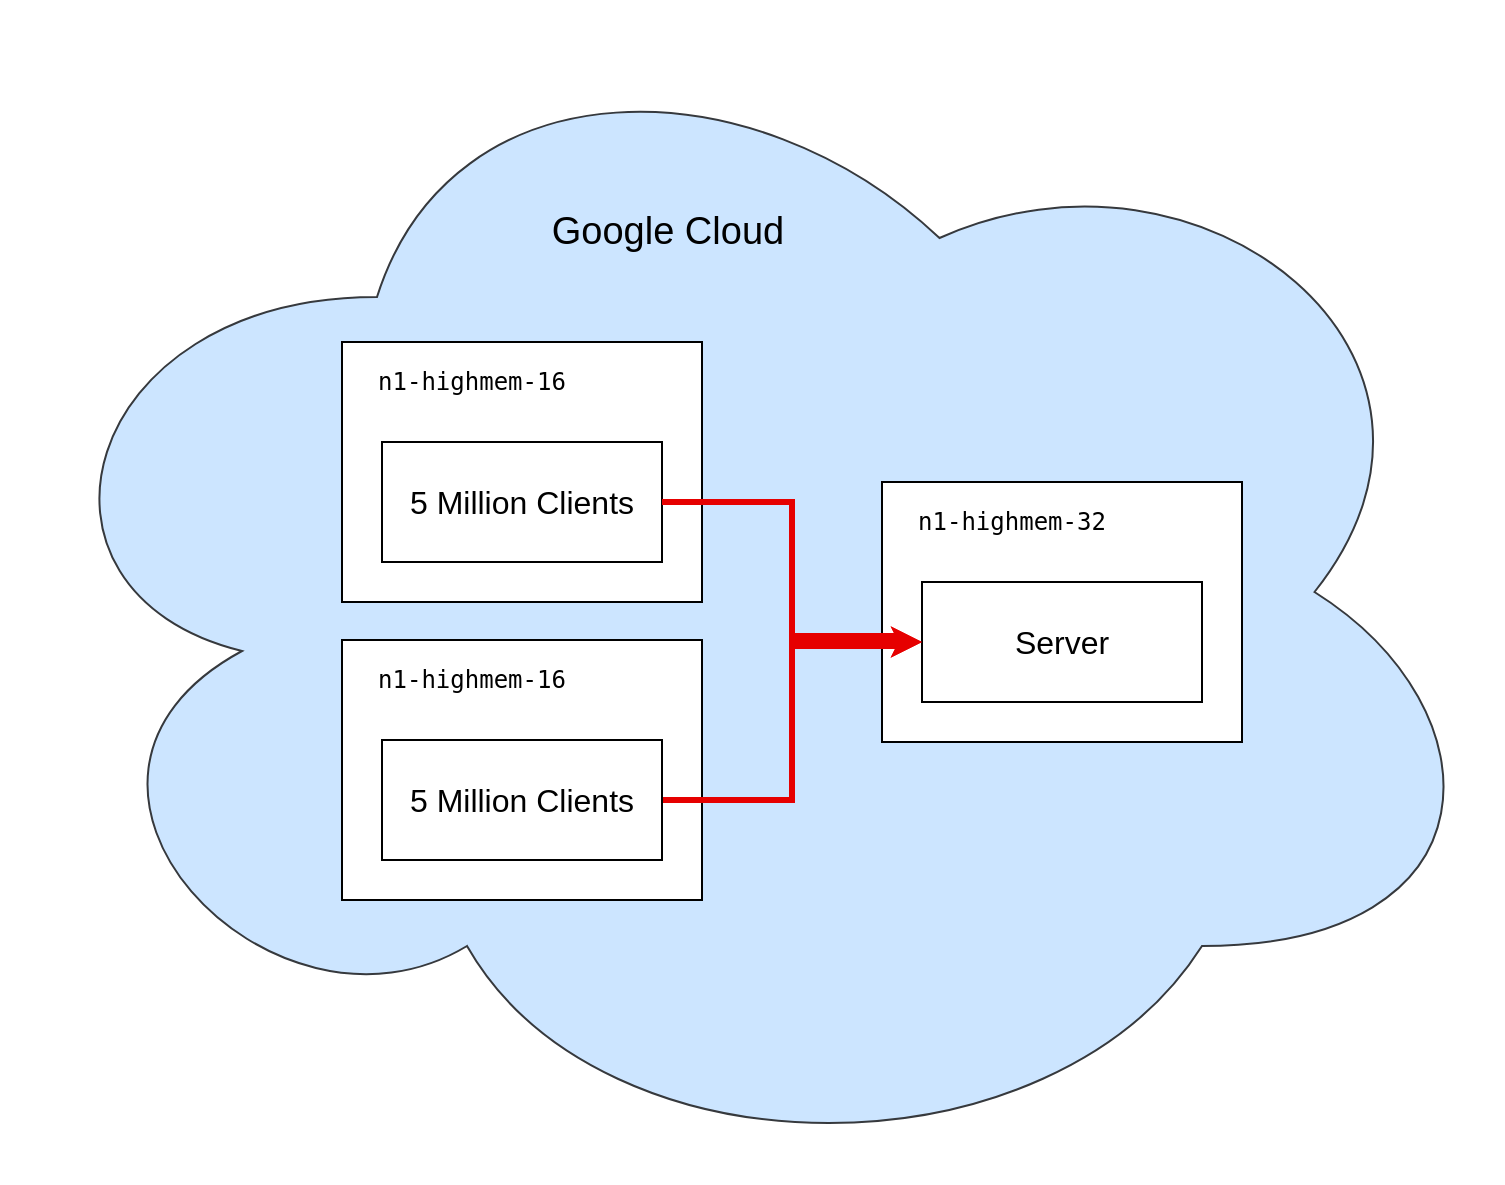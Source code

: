 <mxfile version="10.8.0" type="device"><diagram id="OkRRrX-qAcRTBBLkmVQ2" name="Page-1"><mxGraphModel dx="2008" dy="1716" grid="1" gridSize="10" guides="1" tooltips="1" connect="1" arrows="1" fold="1" page="1" pageScale="1" pageWidth="850" pageHeight="1100" math="0" shadow="0"><root><mxCell id="0"/><mxCell id="1" parent="0"/><mxCell id="9ChRBbBZULzr8VOxFD8_-6" value="" style="ellipse;shape=cloud;whiteSpace=wrap;html=1;fillColor=#cce5ff;strokeColor=#36393d;" parent="1" vertex="1"><mxGeometry x="-120" y="-10" width="750" height="590" as="geometry"/></mxCell><mxCell id="9ChRBbBZULzr8VOxFD8_-3" value="" style="rounded=0;whiteSpace=wrap;html=1;" parent="1" vertex="1"><mxGeometry x="50" y="160" width="180" height="130" as="geometry"/></mxCell><mxCell id="9ChRBbBZULzr8VOxFD8_-1" value="&lt;font style=&quot;font-size: 16px&quot;&gt;5 Million Clients&lt;/font&gt;" style="rounded=0;whiteSpace=wrap;html=1;" parent="1" vertex="1"><mxGeometry x="70" y="210" width="140" height="60" as="geometry"/></mxCell><mxCell id="9ChRBbBZULzr8VOxFD8_-5" value="&lt;pre&gt;n1-highmem-16&lt;/pre&gt;" style="text;html=1;strokeColor=none;fillColor=none;align=center;verticalAlign=middle;whiteSpace=wrap;rounded=0;" parent="1" vertex="1"><mxGeometry x="60" y="170" width="110" height="20" as="geometry"/></mxCell><mxCell id="9ChRBbBZULzr8VOxFD8_-7" value="" style="rounded=0;whiteSpace=wrap;html=1;" parent="1" vertex="1"><mxGeometry x="320" y="230" width="180" height="130" as="geometry"/></mxCell><mxCell id="9ChRBbBZULzr8VOxFD8_-8" value="&lt;font style=&quot;font-size: 16px&quot;&gt;Server&lt;/font&gt;" style="rounded=0;whiteSpace=wrap;html=1;" parent="1" vertex="1"><mxGeometry x="340" y="280" width="140" height="60" as="geometry"/></mxCell><mxCell id="9ChRBbBZULzr8VOxFD8_-9" value="&lt;pre&gt;n1-highmem-32&lt;/pre&gt;" style="text;html=1;strokeColor=none;fillColor=none;align=center;verticalAlign=middle;whiteSpace=wrap;rounded=0;" parent="1" vertex="1"><mxGeometry x="330" y="240" width="110" height="20" as="geometry"/></mxCell><mxCell id="9ChRBbBZULzr8VOxFD8_-10" style="edgeStyle=orthogonalEdgeStyle;rounded=0;orthogonalLoop=1;jettySize=auto;html=1;exitX=1;exitY=0.5;exitDx=0;exitDy=0;entryX=0;entryY=0.5;entryDx=0;entryDy=0;fillColor=#e51400;strokeColor=#E60000;strokeWidth=3;" parent="1" source="9ChRBbBZULzr8VOxFD8_-1" target="9ChRBbBZULzr8VOxFD8_-8" edge="1"><mxGeometry relative="1" as="geometry"/></mxCell><mxCell id="9ChRBbBZULzr8VOxFD8_-11" value="&lt;font style=&quot;font-size: 19px&quot;&gt;Google Cloud&lt;/font&gt;" style="text;html=1;strokeColor=none;fillColor=none;align=center;verticalAlign=middle;whiteSpace=wrap;rounded=0;strokeWidth=2;" parent="1" vertex="1"><mxGeometry x="113" y="70" width="200" height="70" as="geometry"/></mxCell><mxCell id="1Azx9HMjJ1iQL2H_hZsb-8" value="" style="rounded=0;whiteSpace=wrap;html=1;" vertex="1" parent="1"><mxGeometry x="50" y="309" width="180" height="130" as="geometry"/></mxCell><mxCell id="1Azx9HMjJ1iQL2H_hZsb-13" style="edgeStyle=orthogonalEdgeStyle;rounded=0;orthogonalLoop=1;jettySize=auto;html=1;exitX=1;exitY=0.5;exitDx=0;exitDy=0;entryX=0;entryY=0.5;entryDx=0;entryDy=0;strokeColor=#E60000;strokeWidth=3;" edge="1" parent="1" source="1Azx9HMjJ1iQL2H_hZsb-9" target="9ChRBbBZULzr8VOxFD8_-8"><mxGeometry relative="1" as="geometry"/></mxCell><mxCell id="1Azx9HMjJ1iQL2H_hZsb-9" value="&lt;font style=&quot;font-size: 16px&quot;&gt;5 Million Clients&lt;/font&gt;" style="rounded=0;whiteSpace=wrap;html=1;" vertex="1" parent="1"><mxGeometry x="70" y="359" width="140" height="60" as="geometry"/></mxCell><mxCell id="1Azx9HMjJ1iQL2H_hZsb-10" value="&lt;pre&gt;n1-highmem-16&lt;/pre&gt;" style="text;html=1;strokeColor=none;fillColor=none;align=center;verticalAlign=middle;whiteSpace=wrap;rounded=0;" vertex="1" parent="1"><mxGeometry x="60" y="319" width="110" height="20" as="geometry"/></mxCell><mxCell id="1Azx9HMjJ1iQL2H_hZsb-14" value="" style="rounded=0;whiteSpace=wrap;html=1;fillColor=#E60000;strokeColor=#E60000;" vertex="1" parent="1"><mxGeometry x="274" y="306" width="53" height="7" as="geometry"/></mxCell></root></mxGraphModel></diagram></mxfile>